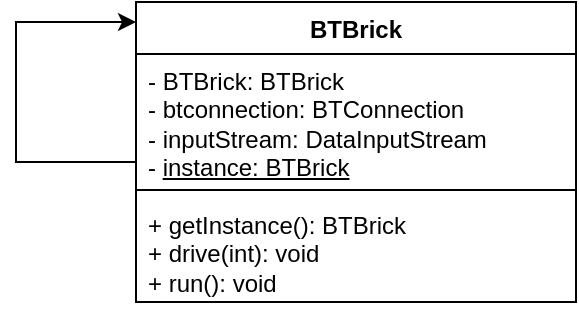 <mxfile version="24.3.1" type="device">
  <diagram name="Seite-1" id="zfNhT6PyWQpC1gRaRfNo">
    <mxGraphModel dx="1434" dy="830" grid="1" gridSize="10" guides="1" tooltips="1" connect="1" arrows="1" fold="1" page="1" pageScale="1" pageWidth="827" pageHeight="1169" math="0" shadow="0">
      <root>
        <mxCell id="0" />
        <mxCell id="1" parent="0" />
        <mxCell id="h_EhIec51e4aAT2pveXO-1" value="BTBrick" style="swimlane;fontStyle=1;align=center;verticalAlign=top;childLayout=stackLayout;horizontal=1;startSize=26;horizontalStack=0;resizeParent=1;resizeParentMax=0;resizeLast=0;collapsible=1;marginBottom=0;whiteSpace=wrap;html=1;" parent="1" vertex="1">
          <mxGeometry x="280" y="240" width="220" height="150" as="geometry" />
        </mxCell>
        <mxCell id="h_EhIec51e4aAT2pveXO-2" value="&lt;div&gt;- BTBrick: BTBrick&lt;/div&gt;- btconnection: BTConnection&lt;div&gt;- inputStream: DataInputStream&lt;/div&gt;&lt;div&gt;- &lt;u&gt;instance: BTBrick&lt;/u&gt;&lt;/div&gt;" style="text;strokeColor=none;fillColor=none;align=left;verticalAlign=top;spacingLeft=4;spacingRight=4;overflow=hidden;rotatable=0;points=[[0,0.5],[1,0.5]];portConstraint=eastwest;whiteSpace=wrap;html=1;" parent="h_EhIec51e4aAT2pveXO-1" vertex="1">
          <mxGeometry y="26" width="220" height="64" as="geometry" />
        </mxCell>
        <mxCell id="h_EhIec51e4aAT2pveXO-3" value="" style="line;strokeWidth=1;fillColor=none;align=left;verticalAlign=middle;spacingTop=-1;spacingLeft=3;spacingRight=3;rotatable=0;labelPosition=right;points=[];portConstraint=eastwest;strokeColor=inherit;" parent="h_EhIec51e4aAT2pveXO-1" vertex="1">
          <mxGeometry y="90" width="220" height="8" as="geometry" />
        </mxCell>
        <mxCell id="h_EhIec51e4aAT2pveXO-4" value="+ getInstance(): BTBrick&lt;div&gt;+ drive(int): void&lt;/div&gt;&lt;div&gt;+ run(): void&lt;/div&gt;" style="text;strokeColor=none;fillColor=none;align=left;verticalAlign=top;spacingLeft=4;spacingRight=4;overflow=hidden;rotatable=0;points=[[0,0.5],[1,0.5]];portConstraint=eastwest;whiteSpace=wrap;html=1;" parent="h_EhIec51e4aAT2pveXO-1" vertex="1">
          <mxGeometry y="98" width="220" height="52" as="geometry" />
        </mxCell>
        <mxCell id="h_EhIec51e4aAT2pveXO-7" value="" style="endArrow=classic;html=1;rounded=0;exitX=0;exitY=0.844;exitDx=0;exitDy=0;exitPerimeter=0;" parent="1" edge="1" source="h_EhIec51e4aAT2pveXO-2">
          <mxGeometry width="50" height="50" relative="1" as="geometry">
            <mxPoint x="280" y="310" as="sourcePoint" />
            <mxPoint x="280" y="250" as="targetPoint" />
            <Array as="points">
              <mxPoint x="220" y="320" />
              <mxPoint x="220" y="250" />
            </Array>
          </mxGeometry>
        </mxCell>
      </root>
    </mxGraphModel>
  </diagram>
</mxfile>
